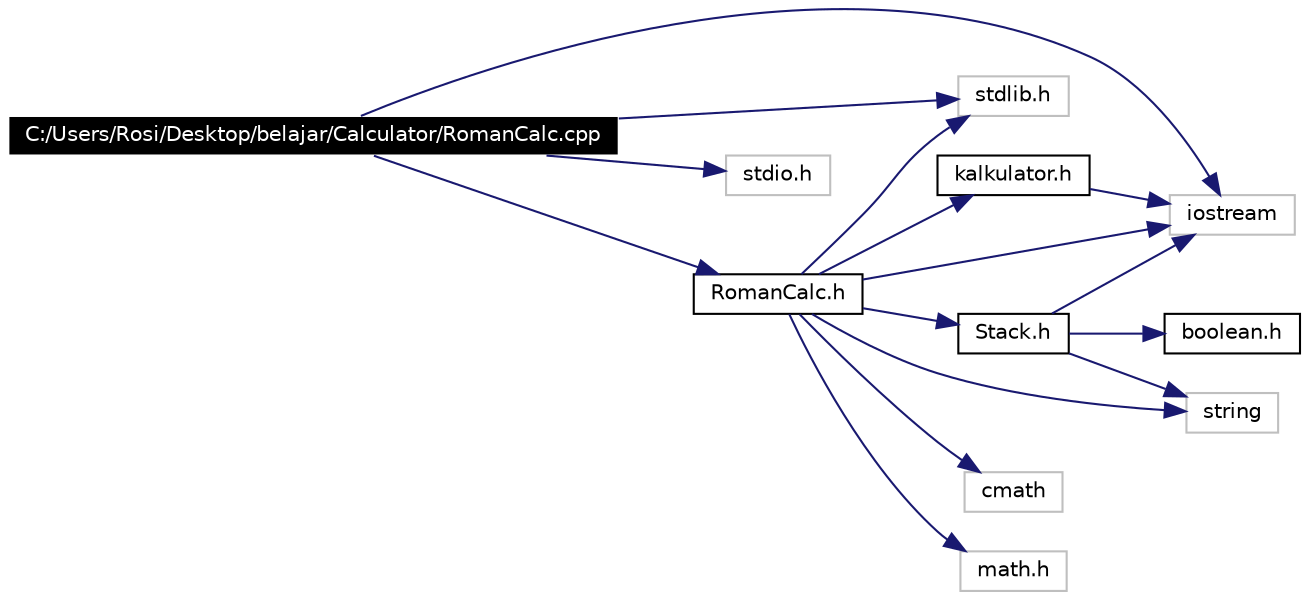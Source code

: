 digraph G
{
  bgcolor="transparent";
  edge [fontname="Helvetica",fontsize=10,labelfontname="Helvetica",labelfontsize=10];
  node [fontname="Helvetica",fontsize=10,shape=record];
  rankdir=LR;
  Node1 [label="C:/Users/Rosi/Desktop/belajar/Calculator/RomanCalc.cpp",height=0.2,width=0.4,color="white", fillcolor="black", style="filled" fontcolor="white"];
  Node1 -> Node2 [color="midnightblue",fontsize=10,style="solid"];
  Node2 [label="iostream",height=0.2,width=0.4,color="grey75"];
  Node1 -> Node3 [color="midnightblue",fontsize=10,style="solid"];
  Node3 [label="stdlib.h",height=0.2,width=0.4,color="grey75"];
  Node1 -> Node4 [color="midnightblue",fontsize=10,style="solid"];
  Node4 [label="stdio.h",height=0.2,width=0.4,color="grey75"];
  Node1 -> Node5 [color="midnightblue",fontsize=10,style="solid"];
  Node5 [label="RomanCalc.h",height=0.2,width=0.4,color="black",URL="$_roman_calc_8h-source.html"];
  Node5 -> Node2 [color="midnightblue",fontsize=10,style="solid"];
  Node5 -> Node3 [color="midnightblue",fontsize=10,style="solid"];
  Node5 -> Node6 [color="midnightblue",fontsize=10,style="solid"];
  Node6 [label="string",height=0.2,width=0.4,color="grey75"];
  Node5 -> Node7 [color="midnightblue",fontsize=10,style="solid"];
  Node7 [label="cmath",height=0.2,width=0.4,color="grey75"];
  Node5 -> Node8 [color="midnightblue",fontsize=10,style="solid"];
  Node8 [label="math.h",height=0.2,width=0.4,color="grey75"];
  Node5 -> Node9 [color="midnightblue",fontsize=10,style="solid"];
  Node9 [label="Stack.h",height=0.2,width=0.4,color="black",URL="$_stack_8h-source.html"];
  Node9 -> Node11 [color="midnightblue",fontsize=10,style="solid"];
  Node11 [label="boolean.h",height=0.2,width=0.4,color="black",URL="$boolean_8h-source.html"];
  Node9 -> Node2 [color="midnightblue",fontsize=10,style="solid"];
  Node9 -> Node6 [color="midnightblue",fontsize=10,style="solid"];
  Node5 -> Node10 [color="midnightblue",fontsize=10,style="solid"];
  Node10 [label="kalkulator.h",height=0.2,width=0.4,color="black",URL="$kalkulator_8h-source.html"];
  Node10 -> Node2 [color="midnightblue",fontsize=10,style="solid"];
}

